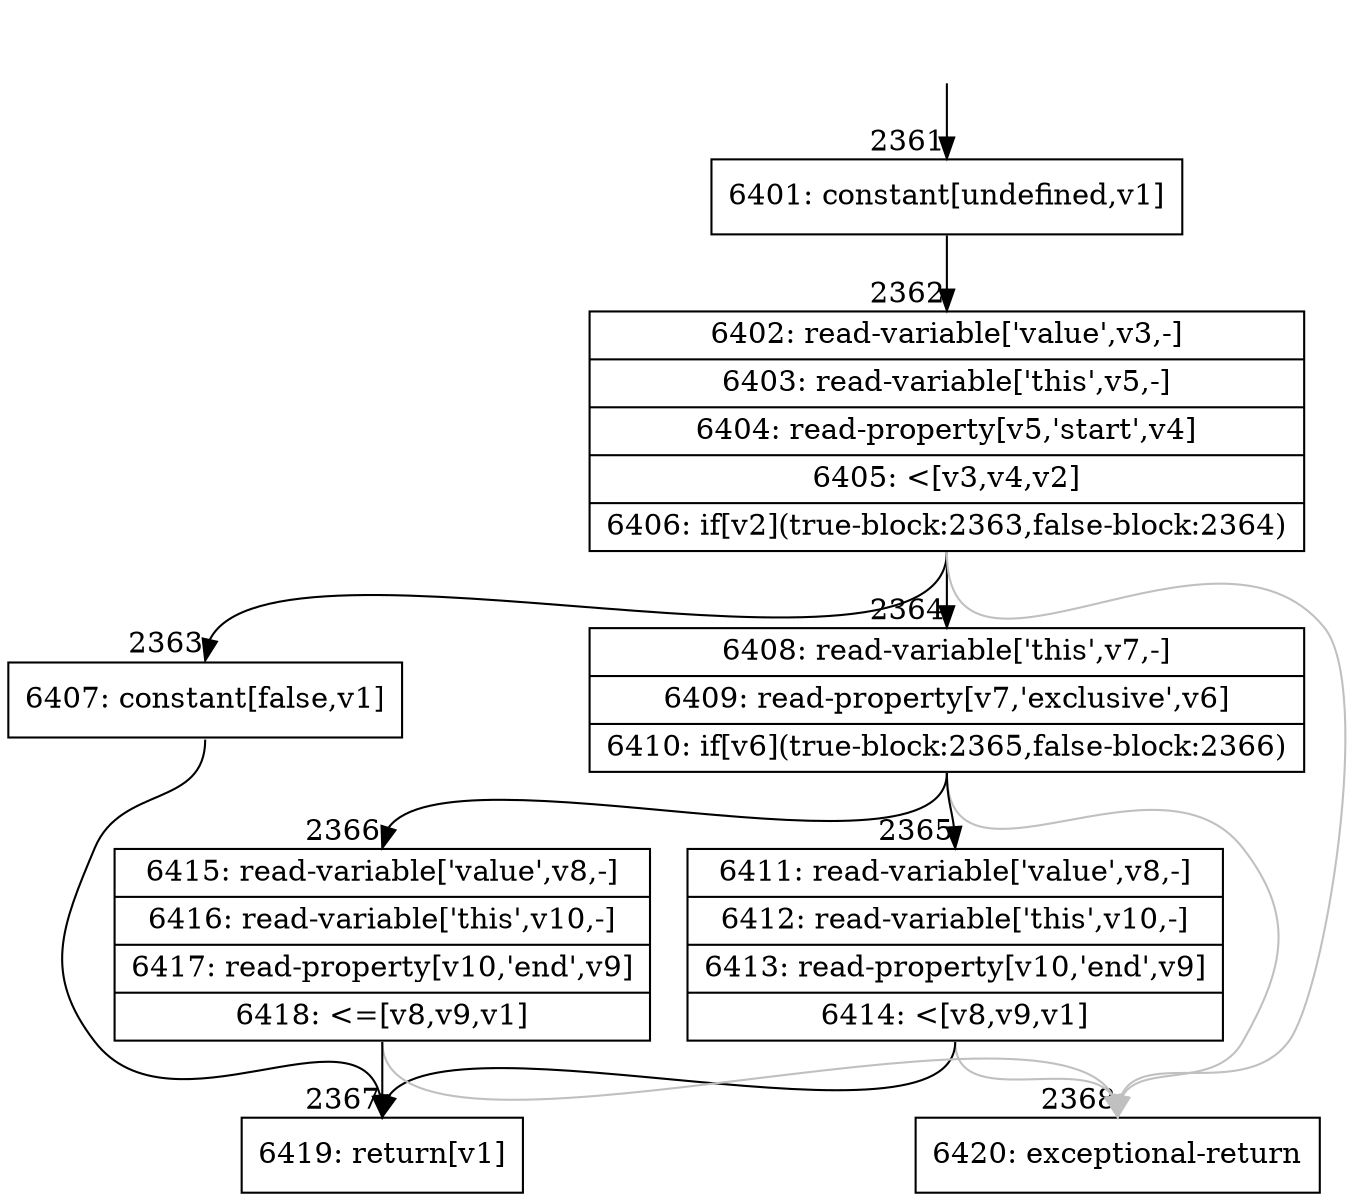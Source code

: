 digraph {
rankdir="TD"
BB_entry218[shape=none,label=""];
BB_entry218 -> BB2361 [tailport=s, headport=n, headlabel="    2361"]
BB2361 [shape=record label="{6401: constant[undefined,v1]}" ] 
BB2361 -> BB2362 [tailport=s, headport=n, headlabel="      2362"]
BB2362 [shape=record label="{6402: read-variable['value',v3,-]|6403: read-variable['this',v5,-]|6404: read-property[v5,'start',v4]|6405: \<[v3,v4,v2]|6406: if[v2](true-block:2363,false-block:2364)}" ] 
BB2362 -> BB2363 [tailport=s, headport=n, headlabel="      2363"]
BB2362 -> BB2364 [tailport=s, headport=n, headlabel="      2364"]
BB2362 -> BB2368 [tailport=s, headport=n, color=gray, headlabel="      2368"]
BB2363 [shape=record label="{6407: constant[false,v1]}" ] 
BB2363 -> BB2367 [tailport=s, headport=n, headlabel="      2367"]
BB2364 [shape=record label="{6408: read-variable['this',v7,-]|6409: read-property[v7,'exclusive',v6]|6410: if[v6](true-block:2365,false-block:2366)}" ] 
BB2364 -> BB2365 [tailport=s, headport=n, headlabel="      2365"]
BB2364 -> BB2366 [tailport=s, headport=n, headlabel="      2366"]
BB2364 -> BB2368 [tailport=s, headport=n, color=gray]
BB2365 [shape=record label="{6411: read-variable['value',v8,-]|6412: read-variable['this',v10,-]|6413: read-property[v10,'end',v9]|6414: \<[v8,v9,v1]}" ] 
BB2365 -> BB2367 [tailport=s, headport=n]
BB2365 -> BB2368 [tailport=s, headport=n, color=gray]
BB2366 [shape=record label="{6415: read-variable['value',v8,-]|6416: read-variable['this',v10,-]|6417: read-property[v10,'end',v9]|6418: \<=[v8,v9,v1]}" ] 
BB2366 -> BB2367 [tailport=s, headport=n]
BB2366 -> BB2368 [tailport=s, headport=n, color=gray]
BB2367 [shape=record label="{6419: return[v1]}" ] 
BB2368 [shape=record label="{6420: exceptional-return}" ] 
//#$~ 1611
}
